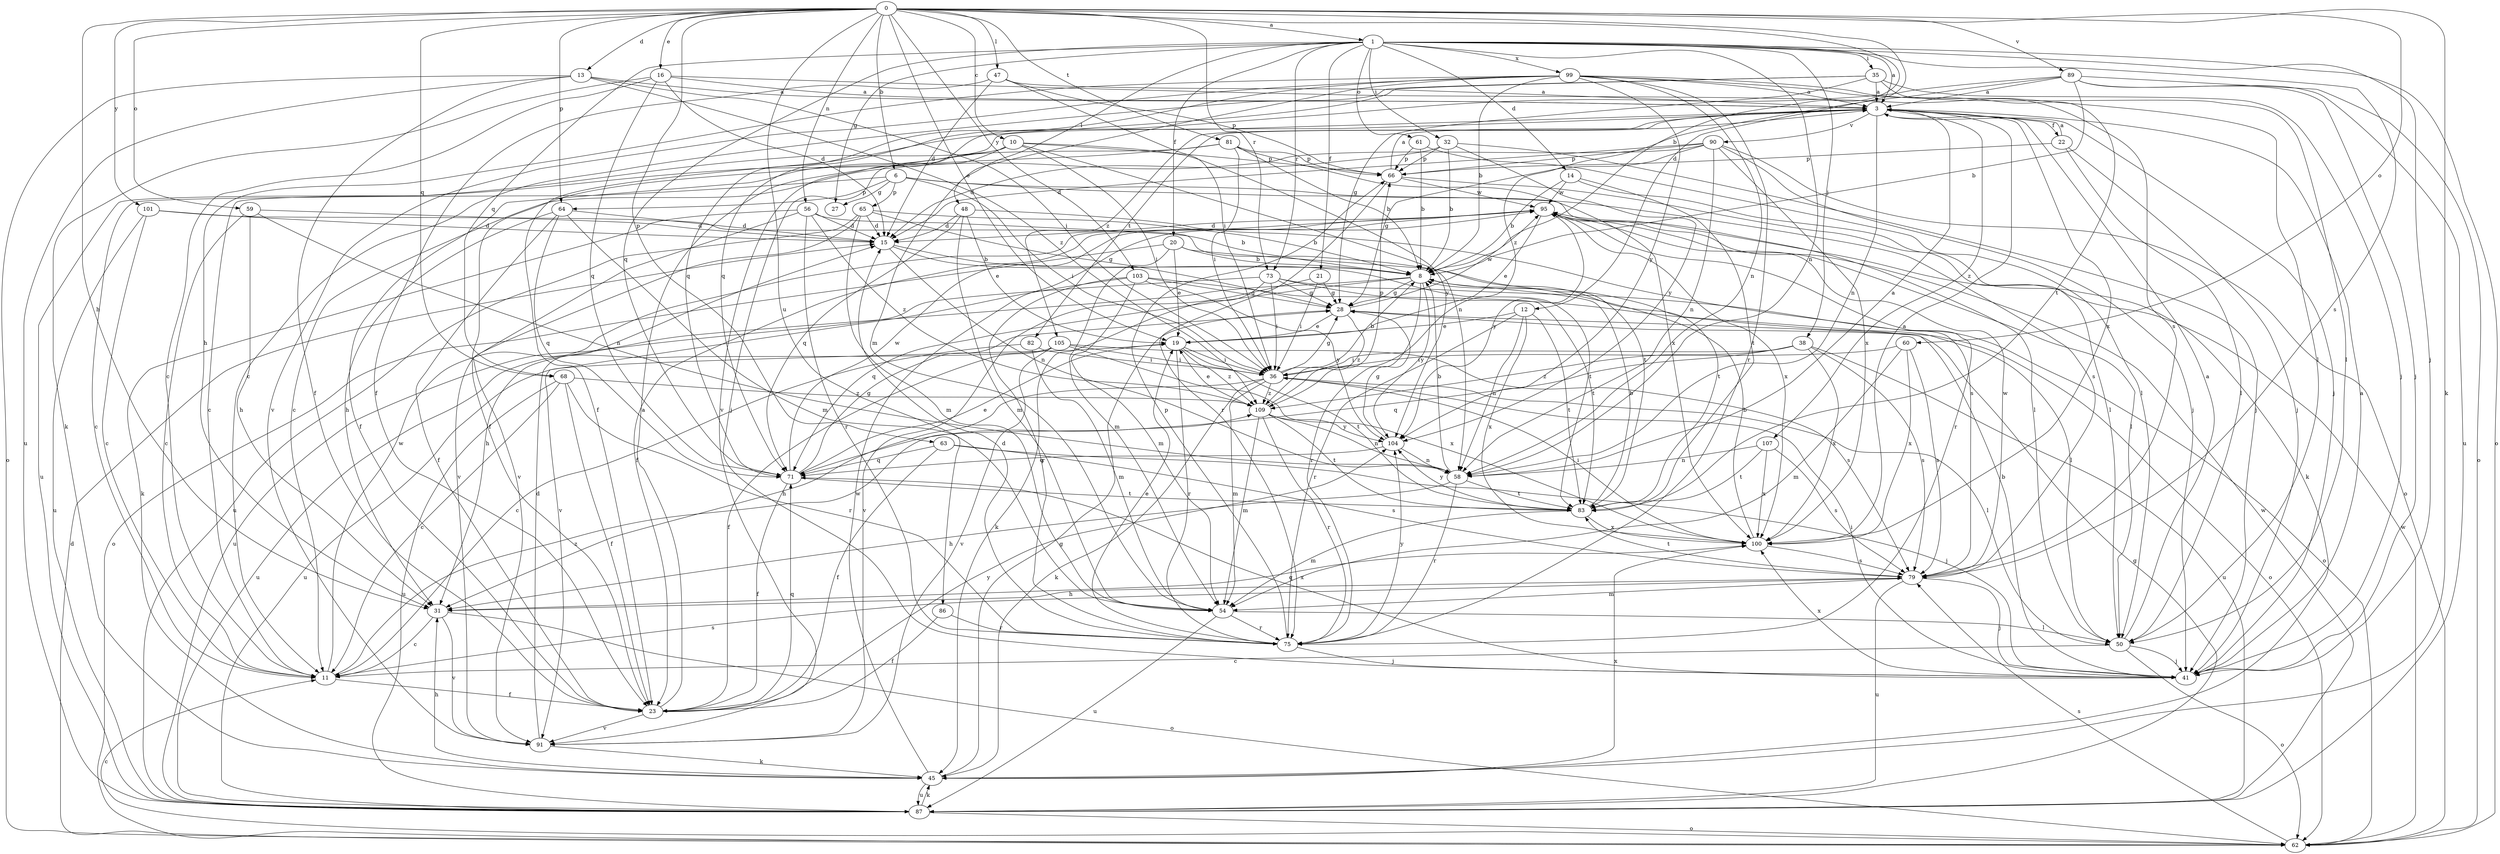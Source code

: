 strict digraph  {
0;
1;
3;
6;
8;
10;
11;
12;
13;
14;
15;
16;
19;
20;
21;
22;
23;
27;
28;
31;
32;
35;
36;
38;
41;
45;
47;
48;
50;
54;
56;
58;
59;
60;
61;
62;
63;
64;
65;
66;
68;
71;
73;
75;
79;
81;
82;
83;
86;
87;
89;
90;
91;
95;
99;
100;
101;
103;
104;
105;
107;
109;
0 -> 1  [label=a];
0 -> 6  [label=b];
0 -> 8  [label=b];
0 -> 10  [label=c];
0 -> 12  [label=d];
0 -> 13  [label=d];
0 -> 16  [label=e];
0 -> 19  [label=e];
0 -> 31  [label=h];
0 -> 45  [label=k];
0 -> 47  [label=l];
0 -> 56  [label=n];
0 -> 59  [label=o];
0 -> 60  [label=o];
0 -> 63  [label=p];
0 -> 64  [label=p];
0 -> 68  [label=q];
0 -> 73  [label=r];
0 -> 81  [label=t];
0 -> 86  [label=u];
0 -> 89  [label=v];
0 -> 101  [label=y];
0 -> 103  [label=y];
1 -> 3  [label=a];
1 -> 14  [label=d];
1 -> 20  [label=f];
1 -> 21  [label=f];
1 -> 27  [label=g];
1 -> 32  [label=i];
1 -> 35  [label=i];
1 -> 38  [label=j];
1 -> 41  [label=j];
1 -> 48  [label=l];
1 -> 58  [label=n];
1 -> 61  [label=o];
1 -> 62  [label=o];
1 -> 68  [label=q];
1 -> 71  [label=q];
1 -> 73  [label=r];
1 -> 79  [label=s];
1 -> 99  [label=x];
3 -> 22  [label=f];
3 -> 23  [label=f];
3 -> 41  [label=j];
3 -> 58  [label=n];
3 -> 82  [label=t];
3 -> 90  [label=v];
3 -> 100  [label=x];
3 -> 105  [label=z];
3 -> 107  [label=z];
6 -> 11  [label=c];
6 -> 27  [label=g];
6 -> 36  [label=i];
6 -> 50  [label=l];
6 -> 64  [label=p];
6 -> 65  [label=p];
6 -> 79  [label=s];
8 -> 28  [label=g];
8 -> 71  [label=q];
8 -> 75  [label=r];
8 -> 87  [label=u];
8 -> 104  [label=y];
10 -> 11  [label=c];
10 -> 23  [label=f];
10 -> 36  [label=i];
10 -> 41  [label=j];
10 -> 58  [label=n];
10 -> 66  [label=p];
10 -> 104  [label=y];
11 -> 23  [label=f];
11 -> 79  [label=s];
11 -> 95  [label=w];
11 -> 109  [label=z];
12 -> 19  [label=e];
12 -> 58  [label=n];
12 -> 75  [label=r];
12 -> 83  [label=t];
12 -> 100  [label=x];
13 -> 3  [label=a];
13 -> 23  [label=f];
13 -> 36  [label=i];
13 -> 62  [label=o];
13 -> 87  [label=u];
13 -> 109  [label=z];
14 -> 8  [label=b];
14 -> 45  [label=k];
14 -> 83  [label=t];
14 -> 95  [label=w];
15 -> 8  [label=b];
15 -> 58  [label=n];
15 -> 83  [label=t];
16 -> 3  [label=a];
16 -> 11  [label=c];
16 -> 15  [label=d];
16 -> 45  [label=k];
16 -> 71  [label=q];
16 -> 79  [label=s];
19 -> 36  [label=i];
19 -> 75  [label=r];
19 -> 83  [label=t];
19 -> 87  [label=u];
19 -> 109  [label=z];
20 -> 8  [label=b];
20 -> 19  [label=e];
20 -> 54  [label=m];
20 -> 62  [label=o];
20 -> 83  [label=t];
21 -> 28  [label=g];
21 -> 36  [label=i];
21 -> 91  [label=v];
22 -> 3  [label=a];
22 -> 41  [label=j];
22 -> 50  [label=l];
22 -> 66  [label=p];
23 -> 3  [label=a];
23 -> 71  [label=q];
23 -> 91  [label=v];
23 -> 104  [label=y];
28 -> 19  [label=e];
28 -> 62  [label=o];
28 -> 95  [label=w];
28 -> 109  [label=z];
31 -> 11  [label=c];
31 -> 62  [label=o];
31 -> 91  [label=v];
31 -> 100  [label=x];
32 -> 8  [label=b];
32 -> 15  [label=d];
32 -> 41  [label=j];
32 -> 66  [label=p];
32 -> 104  [label=y];
35 -> 3  [label=a];
35 -> 11  [label=c];
35 -> 28  [label=g];
35 -> 41  [label=j];
35 -> 50  [label=l];
35 -> 71  [label=q];
36 -> 8  [label=b];
36 -> 28  [label=g];
36 -> 31  [label=h];
36 -> 45  [label=k];
36 -> 50  [label=l];
36 -> 54  [label=m];
36 -> 109  [label=z];
38 -> 36  [label=i];
38 -> 71  [label=q];
38 -> 79  [label=s];
38 -> 87  [label=u];
38 -> 100  [label=x];
38 -> 109  [label=z];
41 -> 3  [label=a];
41 -> 8  [label=b];
41 -> 36  [label=i];
41 -> 71  [label=q];
41 -> 100  [label=x];
45 -> 28  [label=g];
45 -> 31  [label=h];
45 -> 87  [label=u];
45 -> 95  [label=w];
45 -> 100  [label=x];
47 -> 3  [label=a];
47 -> 15  [label=d];
47 -> 23  [label=f];
47 -> 36  [label=i];
47 -> 66  [label=p];
48 -> 15  [label=d];
48 -> 19  [label=e];
48 -> 54  [label=m];
48 -> 71  [label=q];
48 -> 79  [label=s];
50 -> 3  [label=a];
50 -> 11  [label=c];
50 -> 41  [label=j];
50 -> 62  [label=o];
54 -> 50  [label=l];
54 -> 75  [label=r];
54 -> 87  [label=u];
56 -> 8  [label=b];
56 -> 15  [label=d];
56 -> 45  [label=k];
56 -> 75  [label=r];
56 -> 91  [label=v];
56 -> 109  [label=z];
58 -> 3  [label=a];
58 -> 8  [label=b];
58 -> 31  [label=h];
58 -> 75  [label=r];
58 -> 83  [label=t];
59 -> 11  [label=c];
59 -> 15  [label=d];
59 -> 31  [label=h];
59 -> 58  [label=n];
60 -> 36  [label=i];
60 -> 54  [label=m];
60 -> 79  [label=s];
60 -> 100  [label=x];
61 -> 8  [label=b];
61 -> 50  [label=l];
61 -> 66  [label=p];
62 -> 11  [label=c];
62 -> 15  [label=d];
62 -> 79  [label=s];
62 -> 95  [label=w];
63 -> 23  [label=f];
63 -> 41  [label=j];
63 -> 71  [label=q];
63 -> 79  [label=s];
64 -> 15  [label=d];
64 -> 23  [label=f];
64 -> 31  [label=h];
64 -> 54  [label=m];
64 -> 71  [label=q];
65 -> 8  [label=b];
65 -> 15  [label=d];
65 -> 28  [label=g];
65 -> 54  [label=m];
65 -> 87  [label=u];
65 -> 91  [label=v];
66 -> 3  [label=a];
66 -> 50  [label=l];
66 -> 75  [label=r];
66 -> 95  [label=w];
68 -> 11  [label=c];
68 -> 23  [label=f];
68 -> 75  [label=r];
68 -> 87  [label=u];
68 -> 109  [label=z];
71 -> 19  [label=e];
71 -> 23  [label=f];
71 -> 28  [label=g];
71 -> 83  [label=t];
71 -> 95  [label=w];
73 -> 28  [label=g];
73 -> 31  [label=h];
73 -> 36  [label=i];
73 -> 45  [label=k];
73 -> 50  [label=l];
73 -> 62  [label=o];
75 -> 15  [label=d];
75 -> 19  [label=e];
75 -> 41  [label=j];
75 -> 66  [label=p];
75 -> 104  [label=y];
79 -> 31  [label=h];
79 -> 41  [label=j];
79 -> 54  [label=m];
79 -> 83  [label=t];
79 -> 87  [label=u];
79 -> 95  [label=w];
81 -> 8  [label=b];
81 -> 23  [label=f];
81 -> 36  [label=i];
81 -> 66  [label=p];
81 -> 87  [label=u];
81 -> 100  [label=x];
82 -> 11  [label=c];
82 -> 36  [label=i];
82 -> 54  [label=m];
83 -> 8  [label=b];
83 -> 54  [label=m];
83 -> 100  [label=x];
83 -> 104  [label=y];
86 -> 23  [label=f];
86 -> 75  [label=r];
87 -> 28  [label=g];
87 -> 45  [label=k];
87 -> 62  [label=o];
87 -> 95  [label=w];
89 -> 3  [label=a];
89 -> 8  [label=b];
89 -> 41  [label=j];
89 -> 62  [label=o];
89 -> 87  [label=u];
89 -> 91  [label=v];
89 -> 109  [label=z];
90 -> 11  [label=c];
90 -> 15  [label=d];
90 -> 28  [label=g];
90 -> 41  [label=j];
90 -> 58  [label=n];
90 -> 62  [label=o];
90 -> 66  [label=p];
90 -> 100  [label=x];
91 -> 15  [label=d];
91 -> 45  [label=k];
95 -> 15  [label=d];
95 -> 19  [label=e];
95 -> 23  [label=f];
95 -> 50  [label=l];
95 -> 75  [label=r];
95 -> 100  [label=x];
95 -> 104  [label=y];
99 -> 3  [label=a];
99 -> 8  [label=b];
99 -> 31  [label=h];
99 -> 50  [label=l];
99 -> 54  [label=m];
99 -> 58  [label=n];
99 -> 71  [label=q];
99 -> 75  [label=r];
99 -> 83  [label=t];
99 -> 91  [label=v];
99 -> 104  [label=y];
100 -> 3  [label=a];
100 -> 8  [label=b];
100 -> 36  [label=i];
100 -> 79  [label=s];
101 -> 11  [label=c];
101 -> 15  [label=d];
101 -> 83  [label=t];
101 -> 87  [label=u];
103 -> 28  [label=g];
103 -> 54  [label=m];
103 -> 75  [label=r];
103 -> 83  [label=t];
103 -> 91  [label=v];
103 -> 104  [label=y];
104 -> 28  [label=g];
104 -> 58  [label=n];
104 -> 71  [label=q];
105 -> 23  [label=f];
105 -> 36  [label=i];
105 -> 79  [label=s];
105 -> 87  [label=u];
105 -> 91  [label=v];
105 -> 100  [label=x];
107 -> 58  [label=n];
107 -> 79  [label=s];
107 -> 83  [label=t];
107 -> 100  [label=x];
109 -> 19  [label=e];
109 -> 54  [label=m];
109 -> 58  [label=n];
109 -> 66  [label=p];
109 -> 75  [label=r];
109 -> 83  [label=t];
109 -> 104  [label=y];
}
